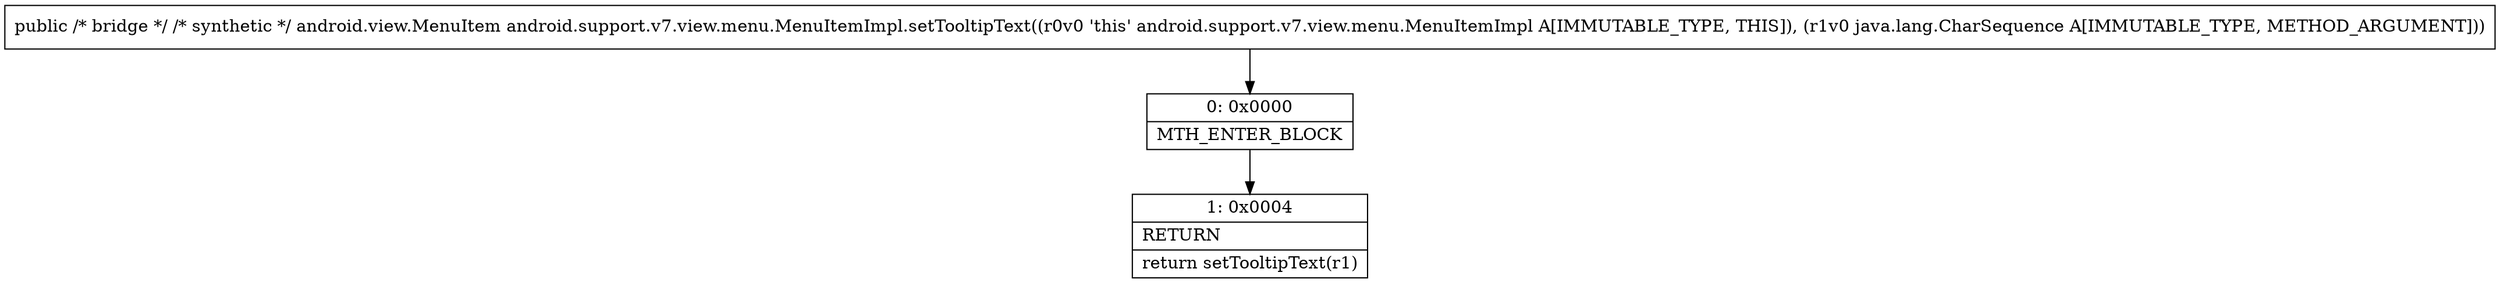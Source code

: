 digraph "CFG forandroid.support.v7.view.menu.MenuItemImpl.setTooltipText(Ljava\/lang\/CharSequence;)Landroid\/view\/MenuItem;" {
Node_0 [shape=record,label="{0\:\ 0x0000|MTH_ENTER_BLOCK\l}"];
Node_1 [shape=record,label="{1\:\ 0x0004|RETURN\l|return setTooltipText(r1)\l}"];
MethodNode[shape=record,label="{public \/* bridge *\/ \/* synthetic *\/ android.view.MenuItem android.support.v7.view.menu.MenuItemImpl.setTooltipText((r0v0 'this' android.support.v7.view.menu.MenuItemImpl A[IMMUTABLE_TYPE, THIS]), (r1v0 java.lang.CharSequence A[IMMUTABLE_TYPE, METHOD_ARGUMENT])) }"];
MethodNode -> Node_0;
Node_0 -> Node_1;
}

